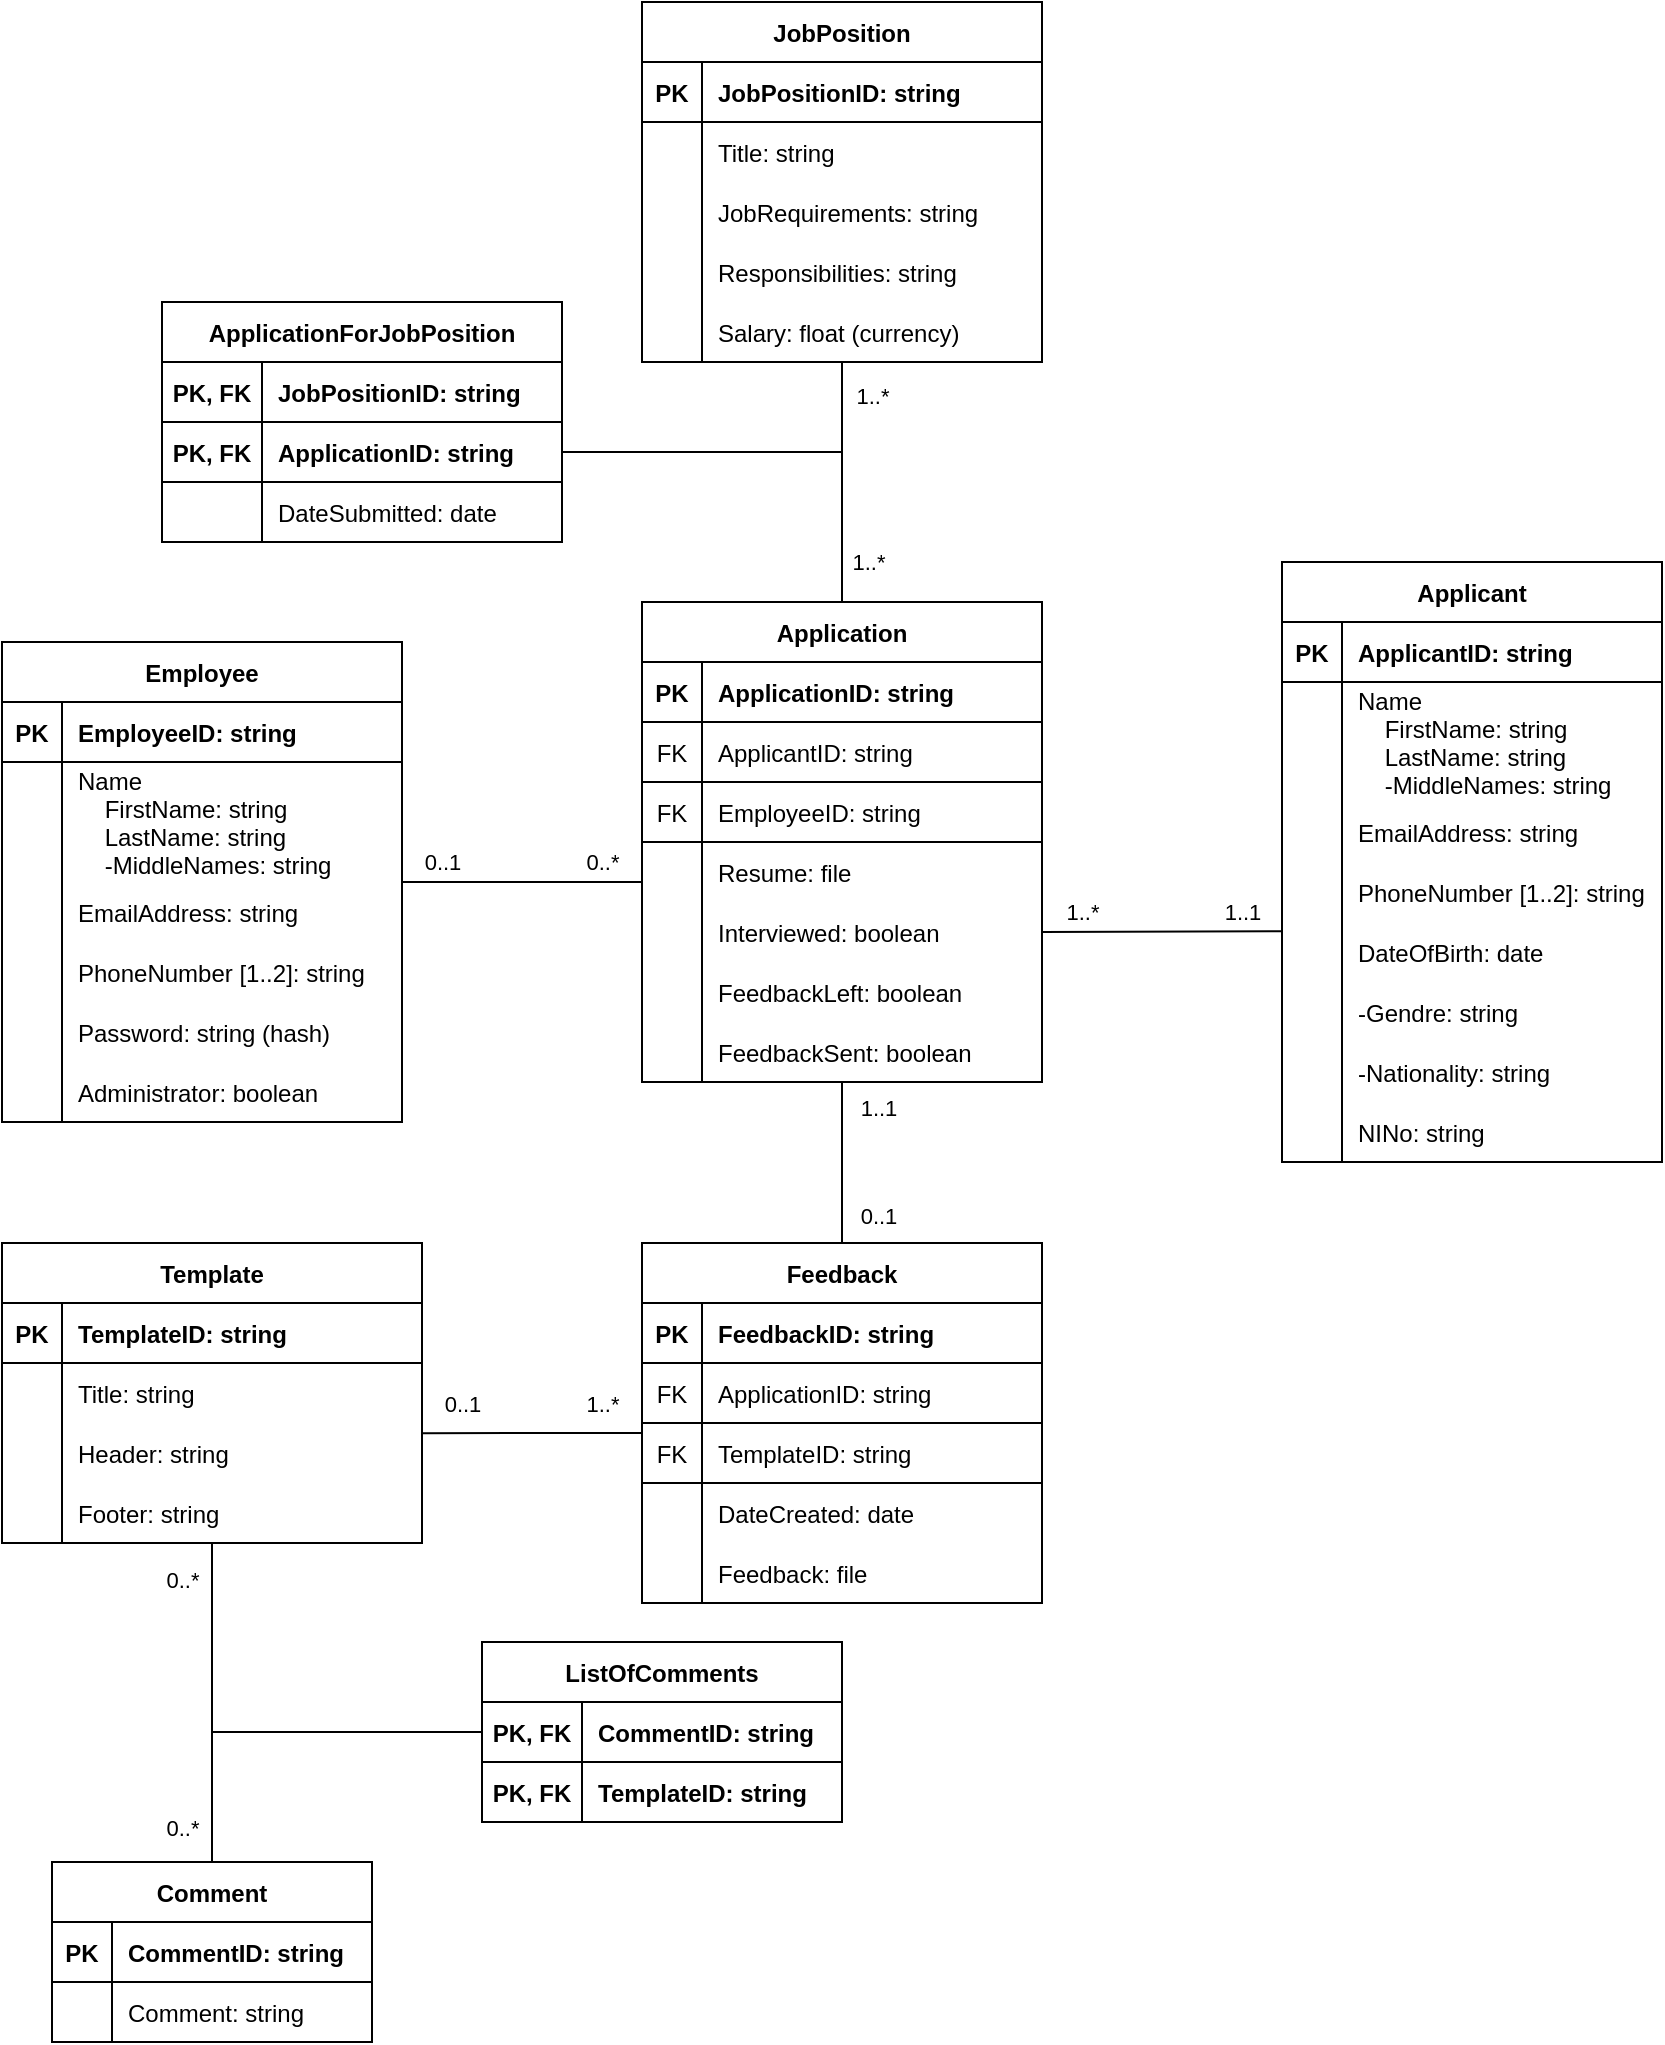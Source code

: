 <mxfile version="13.7.9" type="github">
  <diagram id="R2lEEEUBdFMjLlhIrx00" name="Page-1">
    <mxGraphModel dx="1185" dy="635" grid="1" gridSize="10" guides="1" tooltips="1" connect="1" arrows="1" fold="1" page="1" pageScale="1" pageWidth="960" pageHeight="1160" math="0" shadow="0" extFonts="Permanent Marker^https://fonts.googleapis.com/css?family=Permanent+Marker">
      <root>
        <mxCell id="0" />
        <mxCell id="1" parent="0" />
        <mxCell id="9p2l_SkOU7KyR0KljUXZ-85" style="edgeStyle=none;rounded=0;orthogonalLoop=1;jettySize=auto;html=1;exitX=0.5;exitY=0;exitDx=0;exitDy=0;endArrow=none;endFill=0;" parent="1" source="C-vyLk0tnHw3VtMMgP7b-13" target="9p2l_SkOU7KyR0KljUXZ-80" edge="1">
          <mxGeometry relative="1" as="geometry" />
        </mxCell>
        <mxCell id="9p2l_SkOU7KyR0KljUXZ-97" value="1..*" style="edgeLabel;html=1;align=center;verticalAlign=middle;resizable=0;points=[];" parent="9p2l_SkOU7KyR0KljUXZ-85" vertex="1" connectable="0">
          <mxGeometry x="0.552" y="-2" relative="1" as="geometry">
            <mxPoint x="13" y="-10.29" as="offset" />
          </mxGeometry>
        </mxCell>
        <mxCell id="9p2l_SkOU7KyR0KljUXZ-98" value="1..*" style="edgeLabel;html=1;align=center;verticalAlign=middle;resizable=0;points=[];" parent="9p2l_SkOU7KyR0KljUXZ-85" vertex="1" connectable="0">
          <mxGeometry x="-0.298" relative="1" as="geometry">
            <mxPoint x="13" y="21.43" as="offset" />
          </mxGeometry>
        </mxCell>
        <mxCell id="9p2l_SkOU7KyR0KljUXZ-58" value="" style="endArrow=none;html=1;entryX=-0.002;entryY=0.153;entryDx=0;entryDy=0;exitX=1;exitY=0.5;exitDx=0;exitDy=0;entryPerimeter=0;" parent="1" target="9p2l_SkOU7KyR0KljUXZ-45" edge="1">
          <mxGeometry width="50" height="50" relative="1" as="geometry">
            <mxPoint x="600" y="565" as="sourcePoint" />
            <mxPoint x="710" y="534.9" as="targetPoint" />
          </mxGeometry>
        </mxCell>
        <mxCell id="9p2l_SkOU7KyR0KljUXZ-59" value="1..1" style="edgeLabel;html=1;align=center;verticalAlign=middle;resizable=0;points=[];" parent="9p2l_SkOU7KyR0KljUXZ-58" vertex="1" connectable="0">
          <mxGeometry x="0.604" y="-1" relative="1" as="geometry">
            <mxPoint x="4" y="-10.93" as="offset" />
          </mxGeometry>
        </mxCell>
        <mxCell id="9p2l_SkOU7KyR0KljUXZ-60" value="1..*" style="edgeLabel;html=1;align=center;verticalAlign=middle;resizable=0;points=[];" parent="9p2l_SkOU7KyR0KljUXZ-58" vertex="1" connectable="0">
          <mxGeometry x="-0.706" y="1" relative="1" as="geometry">
            <mxPoint x="2.29" y="-8.94" as="offset" />
          </mxGeometry>
        </mxCell>
        <mxCell id="9p2l_SkOU7KyR0KljUXZ-61" value="" style="endArrow=none;html=1;entryX=0;entryY=0.667;entryDx=0;entryDy=0;entryPerimeter=0;exitX=1;exitY=0.334;exitDx=0;exitDy=0;exitPerimeter=0;" parent="1" edge="1">
          <mxGeometry width="50" height="50" relative="1" as="geometry">
            <mxPoint x="280" y="540.01" as="sourcePoint" />
            <mxPoint x="400" y="540" as="targetPoint" />
          </mxGeometry>
        </mxCell>
        <mxCell id="9p2l_SkOU7KyR0KljUXZ-62" value="0..*" style="edgeLabel;html=1;align=center;verticalAlign=middle;resizable=0;points=[];" parent="9p2l_SkOU7KyR0KljUXZ-61" vertex="1" connectable="0">
          <mxGeometry x="0.604" y="-1" relative="1" as="geometry">
            <mxPoint x="4" y="-10.93" as="offset" />
          </mxGeometry>
        </mxCell>
        <mxCell id="9p2l_SkOU7KyR0KljUXZ-63" value="0..1" style="edgeLabel;html=1;align=center;verticalAlign=middle;resizable=0;points=[];" parent="9p2l_SkOU7KyR0KljUXZ-61" vertex="1" connectable="0">
          <mxGeometry x="-0.706" y="1" relative="1" as="geometry">
            <mxPoint x="2.29" y="-8.94" as="offset" />
          </mxGeometry>
        </mxCell>
        <mxCell id="9p2l_SkOU7KyR0KljUXZ-83" style="edgeStyle=none;rounded=0;orthogonalLoop=1;jettySize=auto;html=1;exitX=0.5;exitY=0;exitDx=0;exitDy=0;entryX=0.5;entryY=1.007;entryDx=0;entryDy=0;entryPerimeter=0;endArrow=none;endFill=0;" parent="1" source="9p2l_SkOU7KyR0KljUXZ-1" target="9p2l_SkOU7KyR0KljUXZ-33" edge="1">
          <mxGeometry relative="1" as="geometry">
            <mxPoint x="499" y="680" as="targetPoint" />
          </mxGeometry>
        </mxCell>
        <mxCell id="9p2l_SkOU7KyR0KljUXZ-99" value="1..1" style="edgeLabel;html=1;align=center;verticalAlign=middle;resizable=0;points=[];" parent="9p2l_SkOU7KyR0KljUXZ-83" vertex="1" connectable="0">
          <mxGeometry x="0.78" relative="1" as="geometry">
            <mxPoint x="18" y="4.1" as="offset" />
          </mxGeometry>
        </mxCell>
        <mxCell id="9p2l_SkOU7KyR0KljUXZ-100" value="0..1" style="edgeLabel;html=1;align=center;verticalAlign=middle;resizable=0;points=[];" parent="9p2l_SkOU7KyR0KljUXZ-83" vertex="1" connectable="0">
          <mxGeometry x="-0.624" y="-2" relative="1" as="geometry">
            <mxPoint x="16" y="1.03" as="offset" />
          </mxGeometry>
        </mxCell>
        <mxCell id="9p2l_SkOU7KyR0KljUXZ-84" style="edgeStyle=none;rounded=0;orthogonalLoop=1;jettySize=auto;html=1;exitX=0;exitY=0.5;exitDx=0;exitDy=0;entryX=1;entryY=0.17;entryDx=0;entryDy=0;entryPerimeter=0;endArrow=none;endFill=0;" parent="1" target="nxRkUjADTFQk0wGFNp9a-42" edge="1">
          <mxGeometry relative="1" as="geometry">
            <mxPoint x="400" y="815.5" as="sourcePoint" />
          </mxGeometry>
        </mxCell>
        <mxCell id="9p2l_SkOU7KyR0KljUXZ-101" value="1..*" style="edgeLabel;html=1;align=center;verticalAlign=middle;resizable=0;points=[];" parent="9p2l_SkOU7KyR0KljUXZ-84" vertex="1" connectable="0">
          <mxGeometry x="-0.639" relative="1" as="geometry">
            <mxPoint y="-15.02" as="offset" />
          </mxGeometry>
        </mxCell>
        <mxCell id="9p2l_SkOU7KyR0KljUXZ-102" value="0..1" style="edgeLabel;html=1;align=center;verticalAlign=middle;resizable=0;points=[];" parent="9p2l_SkOU7KyR0KljUXZ-84" vertex="1" connectable="0">
          <mxGeometry x="0.597" y="-1" relative="1" as="geometry">
            <mxPoint x="-2" y="-14.08" as="offset" />
          </mxGeometry>
        </mxCell>
        <mxCell id="C-vyLk0tnHw3VtMMgP7b-23" value="Employee" style="shape=table;startSize=30;container=1;collapsible=1;childLayout=tableLayout;fixedRows=1;rowLines=0;fontStyle=1;align=center;resizeLast=1;" parent="1" vertex="1">
          <mxGeometry x="80" y="420" width="200" height="240" as="geometry" />
        </mxCell>
        <mxCell id="C-vyLk0tnHw3VtMMgP7b-24" value="" style="shape=partialRectangle;collapsible=0;dropTarget=0;pointerEvents=0;fillColor=none;points=[[0,0.5],[1,0.5]];portConstraint=eastwest;top=0;left=0;right=0;bottom=1;" parent="C-vyLk0tnHw3VtMMgP7b-23" vertex="1">
          <mxGeometry y="30" width="200" height="30" as="geometry" />
        </mxCell>
        <mxCell id="C-vyLk0tnHw3VtMMgP7b-25" value="PK" style="shape=partialRectangle;overflow=hidden;connectable=0;fillColor=none;top=0;left=0;bottom=0;right=0;fontStyle=1;" parent="C-vyLk0tnHw3VtMMgP7b-24" vertex="1">
          <mxGeometry width="30" height="30" as="geometry" />
        </mxCell>
        <mxCell id="C-vyLk0tnHw3VtMMgP7b-26" value="EmployeeID: string" style="shape=partialRectangle;overflow=hidden;connectable=0;fillColor=none;top=0;left=0;bottom=0;right=0;align=left;spacingLeft=6;fontStyle=1;" parent="C-vyLk0tnHw3VtMMgP7b-24" vertex="1">
          <mxGeometry x="30" width="170" height="30" as="geometry" />
        </mxCell>
        <mxCell id="C-vyLk0tnHw3VtMMgP7b-27" value="" style="shape=partialRectangle;collapsible=0;dropTarget=0;pointerEvents=0;fillColor=none;points=[[0,0.5],[1,0.5]];portConstraint=eastwest;top=0;left=0;right=0;bottom=0;" parent="C-vyLk0tnHw3VtMMgP7b-23" vertex="1">
          <mxGeometry y="60" width="200" height="60" as="geometry" />
        </mxCell>
        <mxCell id="C-vyLk0tnHw3VtMMgP7b-28" value="" style="shape=partialRectangle;overflow=hidden;connectable=0;fillColor=none;top=0;left=0;bottom=0;right=0;" parent="C-vyLk0tnHw3VtMMgP7b-27" vertex="1">
          <mxGeometry width="30" height="60" as="geometry" />
        </mxCell>
        <mxCell id="C-vyLk0tnHw3VtMMgP7b-29" value="Name&#xa;    FirstName: string&#xa;    LastName: string&#xa;    -MiddleNames: string" style="shape=partialRectangle;overflow=hidden;connectable=0;fillColor=none;top=0;left=0;bottom=0;right=0;align=left;spacingLeft=6;" parent="C-vyLk0tnHw3VtMMgP7b-27" vertex="1">
          <mxGeometry x="30" width="170" height="60" as="geometry" />
        </mxCell>
        <mxCell id="nxRkUjADTFQk0wGFNp9a-14" value="" style="shape=partialRectangle;collapsible=0;dropTarget=0;pointerEvents=0;fillColor=none;points=[[0,0.5],[1,0.5]];portConstraint=eastwest;top=0;left=0;right=0;bottom=0;" parent="C-vyLk0tnHw3VtMMgP7b-23" vertex="1">
          <mxGeometry y="120" width="200" height="30" as="geometry" />
        </mxCell>
        <mxCell id="nxRkUjADTFQk0wGFNp9a-15" value="" style="shape=partialRectangle;overflow=hidden;connectable=0;fillColor=none;top=0;left=0;bottom=0;right=0;" parent="nxRkUjADTFQk0wGFNp9a-14" vertex="1">
          <mxGeometry width="30" height="30" as="geometry" />
        </mxCell>
        <mxCell id="nxRkUjADTFQk0wGFNp9a-16" value="EmailAddress: string" style="shape=partialRectangle;overflow=hidden;connectable=0;fillColor=none;top=0;left=0;bottom=0;right=0;align=left;spacingLeft=6;" parent="nxRkUjADTFQk0wGFNp9a-14" vertex="1">
          <mxGeometry x="30" width="170" height="30" as="geometry" />
        </mxCell>
        <mxCell id="nxRkUjADTFQk0wGFNp9a-17" value="" style="shape=partialRectangle;collapsible=0;dropTarget=0;pointerEvents=0;fillColor=none;points=[[0,0.5],[1,0.5]];portConstraint=eastwest;top=0;left=0;right=0;bottom=0;" parent="C-vyLk0tnHw3VtMMgP7b-23" vertex="1">
          <mxGeometry y="150" width="200" height="30" as="geometry" />
        </mxCell>
        <mxCell id="nxRkUjADTFQk0wGFNp9a-18" value="" style="shape=partialRectangle;overflow=hidden;connectable=0;fillColor=none;top=0;left=0;bottom=0;right=0;" parent="nxRkUjADTFQk0wGFNp9a-17" vertex="1">
          <mxGeometry width="30" height="30" as="geometry" />
        </mxCell>
        <mxCell id="nxRkUjADTFQk0wGFNp9a-19" value="PhoneNumber [1..2]: string" style="shape=partialRectangle;overflow=hidden;connectable=0;fillColor=none;top=0;left=0;bottom=0;right=0;align=left;spacingLeft=6;" parent="nxRkUjADTFQk0wGFNp9a-17" vertex="1">
          <mxGeometry x="30" width="170" height="30" as="geometry" />
        </mxCell>
        <mxCell id="RQ_Bz-QQcChk1VoyOPiz-60" value="" style="shape=partialRectangle;collapsible=0;dropTarget=0;pointerEvents=0;fillColor=none;points=[[0,0.5],[1,0.5]];portConstraint=eastwest;top=0;left=0;right=0;bottom=0;" vertex="1" parent="C-vyLk0tnHw3VtMMgP7b-23">
          <mxGeometry y="180" width="200" height="30" as="geometry" />
        </mxCell>
        <mxCell id="RQ_Bz-QQcChk1VoyOPiz-61" value="" style="shape=partialRectangle;overflow=hidden;connectable=0;fillColor=none;top=0;left=0;bottom=0;right=0;" vertex="1" parent="RQ_Bz-QQcChk1VoyOPiz-60">
          <mxGeometry width="30" height="30" as="geometry" />
        </mxCell>
        <mxCell id="RQ_Bz-QQcChk1VoyOPiz-62" value="Password: string (hash)" style="shape=partialRectangle;overflow=hidden;connectable=0;fillColor=none;top=0;left=0;bottom=0;right=0;align=left;spacingLeft=6;" vertex="1" parent="RQ_Bz-QQcChk1VoyOPiz-60">
          <mxGeometry x="30" width="170" height="30" as="geometry" />
        </mxCell>
        <mxCell id="nxRkUjADTFQk0wGFNp9a-20" value="" style="shape=partialRectangle;collapsible=0;dropTarget=0;pointerEvents=0;fillColor=none;points=[[0,0.5],[1,0.5]];portConstraint=eastwest;top=0;left=0;right=0;bottom=0;" parent="C-vyLk0tnHw3VtMMgP7b-23" vertex="1">
          <mxGeometry y="210" width="200" height="30" as="geometry" />
        </mxCell>
        <mxCell id="nxRkUjADTFQk0wGFNp9a-21" value="" style="shape=partialRectangle;overflow=hidden;connectable=0;fillColor=none;top=0;left=0;bottom=0;right=0;" parent="nxRkUjADTFQk0wGFNp9a-20" vertex="1">
          <mxGeometry width="30" height="30" as="geometry" />
        </mxCell>
        <mxCell id="nxRkUjADTFQk0wGFNp9a-22" value="Administrator: boolean" style="shape=partialRectangle;overflow=hidden;connectable=0;fillColor=none;top=0;left=0;bottom=0;right=0;align=left;spacingLeft=6;" parent="nxRkUjADTFQk0wGFNp9a-20" vertex="1">
          <mxGeometry x="30" width="170" height="30" as="geometry" />
        </mxCell>
        <mxCell id="C-vyLk0tnHw3VtMMgP7b-2" value="Applicant" style="shape=table;startSize=30;container=1;collapsible=1;childLayout=tableLayout;fixedRows=1;rowLines=0;fontStyle=1;align=center;resizeLast=1;" parent="1" vertex="1">
          <mxGeometry x="720" y="380" width="190" height="300" as="geometry" />
        </mxCell>
        <mxCell id="C-vyLk0tnHw3VtMMgP7b-3" value="" style="shape=partialRectangle;collapsible=0;dropTarget=0;pointerEvents=0;fillColor=none;points=[[0,0.5],[1,0.5]];portConstraint=eastwest;top=0;left=0;right=0;bottom=1;" parent="C-vyLk0tnHw3VtMMgP7b-2" vertex="1">
          <mxGeometry y="30" width="190" height="30" as="geometry" />
        </mxCell>
        <mxCell id="C-vyLk0tnHw3VtMMgP7b-4" value="PK" style="shape=partialRectangle;overflow=hidden;connectable=0;fillColor=none;top=0;left=0;bottom=0;right=0;fontStyle=1;" parent="C-vyLk0tnHw3VtMMgP7b-3" vertex="1">
          <mxGeometry width="30" height="30" as="geometry" />
        </mxCell>
        <mxCell id="C-vyLk0tnHw3VtMMgP7b-5" value="ApplicantID: string" style="shape=partialRectangle;overflow=hidden;connectable=0;fillColor=none;top=0;left=0;bottom=0;right=0;align=left;spacingLeft=6;fontStyle=1;" parent="C-vyLk0tnHw3VtMMgP7b-3" vertex="1">
          <mxGeometry x="30" width="160" height="30" as="geometry" />
        </mxCell>
        <mxCell id="C-vyLk0tnHw3VtMMgP7b-6" value="" style="shape=partialRectangle;collapsible=0;dropTarget=0;pointerEvents=0;fillColor=none;points=[[0,0.5],[1,0.5]];portConstraint=eastwest;top=0;left=0;right=0;bottom=0;" parent="C-vyLk0tnHw3VtMMgP7b-2" vertex="1">
          <mxGeometry y="60" width="190" height="60" as="geometry" />
        </mxCell>
        <mxCell id="C-vyLk0tnHw3VtMMgP7b-7" value="" style="shape=partialRectangle;overflow=hidden;connectable=0;fillColor=none;top=0;left=0;bottom=0;right=0;" parent="C-vyLk0tnHw3VtMMgP7b-6" vertex="1">
          <mxGeometry width="30" height="60" as="geometry" />
        </mxCell>
        <mxCell id="C-vyLk0tnHw3VtMMgP7b-8" value="Name&#xa;    FirstName: string&#xa;    LastName: string&#xa;    -MiddleNames: string" style="shape=partialRectangle;overflow=hidden;connectable=0;fillColor=none;top=0;left=0;bottom=0;right=0;align=left;spacingLeft=6;" parent="C-vyLk0tnHw3VtMMgP7b-6" vertex="1">
          <mxGeometry x="30" width="160" height="60" as="geometry" />
        </mxCell>
        <mxCell id="9p2l_SkOU7KyR0KljUXZ-39" value="" style="shape=partialRectangle;collapsible=0;dropTarget=0;pointerEvents=0;fillColor=none;points=[[0,0.5],[1,0.5]];portConstraint=eastwest;top=0;left=0;right=0;bottom=0;" parent="C-vyLk0tnHw3VtMMgP7b-2" vertex="1">
          <mxGeometry y="120" width="190" height="30" as="geometry" />
        </mxCell>
        <mxCell id="9p2l_SkOU7KyR0KljUXZ-40" value="" style="shape=partialRectangle;overflow=hidden;connectable=0;fillColor=none;top=0;left=0;bottom=0;right=0;" parent="9p2l_SkOU7KyR0KljUXZ-39" vertex="1">
          <mxGeometry width="30" height="30" as="geometry" />
        </mxCell>
        <mxCell id="9p2l_SkOU7KyR0KljUXZ-41" value="EmailAddress: string" style="shape=partialRectangle;overflow=hidden;connectable=0;fillColor=none;top=0;left=0;bottom=0;right=0;align=left;spacingLeft=6;" parent="9p2l_SkOU7KyR0KljUXZ-39" vertex="1">
          <mxGeometry x="30" width="160" height="30" as="geometry" />
        </mxCell>
        <mxCell id="9p2l_SkOU7KyR0KljUXZ-42" value="" style="shape=partialRectangle;collapsible=0;dropTarget=0;pointerEvents=0;fillColor=none;points=[[0,0.5],[1,0.5]];portConstraint=eastwest;top=0;left=0;right=0;bottom=0;" parent="C-vyLk0tnHw3VtMMgP7b-2" vertex="1">
          <mxGeometry y="150" width="190" height="30" as="geometry" />
        </mxCell>
        <mxCell id="9p2l_SkOU7KyR0KljUXZ-43" value="" style="shape=partialRectangle;overflow=hidden;connectable=0;fillColor=none;top=0;left=0;bottom=0;right=0;" parent="9p2l_SkOU7KyR0KljUXZ-42" vertex="1">
          <mxGeometry width="30" height="30" as="geometry" />
        </mxCell>
        <mxCell id="9p2l_SkOU7KyR0KljUXZ-44" value="PhoneNumber [1..2]: string" style="shape=partialRectangle;overflow=hidden;connectable=0;fillColor=none;top=0;left=0;bottom=0;right=0;align=left;spacingLeft=6;" parent="9p2l_SkOU7KyR0KljUXZ-42" vertex="1">
          <mxGeometry x="30" width="160" height="30" as="geometry" />
        </mxCell>
        <mxCell id="9p2l_SkOU7KyR0KljUXZ-45" value="" style="shape=partialRectangle;collapsible=0;dropTarget=0;pointerEvents=0;fillColor=none;points=[[0,0.5],[1,0.5]];portConstraint=eastwest;top=0;left=0;right=0;bottom=0;" parent="C-vyLk0tnHw3VtMMgP7b-2" vertex="1">
          <mxGeometry y="180" width="190" height="30" as="geometry" />
        </mxCell>
        <mxCell id="9p2l_SkOU7KyR0KljUXZ-46" value="" style="shape=partialRectangle;overflow=hidden;connectable=0;fillColor=none;top=0;left=0;bottom=0;right=0;" parent="9p2l_SkOU7KyR0KljUXZ-45" vertex="1">
          <mxGeometry width="30" height="30" as="geometry" />
        </mxCell>
        <mxCell id="9p2l_SkOU7KyR0KljUXZ-47" value="DateOfBirth: date" style="shape=partialRectangle;overflow=hidden;connectable=0;fillColor=none;top=0;left=0;bottom=0;right=0;align=left;spacingLeft=6;" parent="9p2l_SkOU7KyR0KljUXZ-45" vertex="1">
          <mxGeometry x="30" width="160" height="30" as="geometry" />
        </mxCell>
        <mxCell id="9p2l_SkOU7KyR0KljUXZ-48" value="" style="shape=partialRectangle;collapsible=0;dropTarget=0;pointerEvents=0;fillColor=none;points=[[0,0.5],[1,0.5]];portConstraint=eastwest;top=0;left=0;right=0;bottom=0;" parent="C-vyLk0tnHw3VtMMgP7b-2" vertex="1">
          <mxGeometry y="210" width="190" height="30" as="geometry" />
        </mxCell>
        <mxCell id="9p2l_SkOU7KyR0KljUXZ-49" value="" style="shape=partialRectangle;overflow=hidden;connectable=0;fillColor=none;top=0;left=0;bottom=0;right=0;" parent="9p2l_SkOU7KyR0KljUXZ-48" vertex="1">
          <mxGeometry width="30" height="30" as="geometry" />
        </mxCell>
        <mxCell id="9p2l_SkOU7KyR0KljUXZ-50" value="-Gendre: string" style="shape=partialRectangle;overflow=hidden;connectable=0;fillColor=none;top=0;left=0;bottom=0;right=0;align=left;spacingLeft=6;" parent="9p2l_SkOU7KyR0KljUXZ-48" vertex="1">
          <mxGeometry x="30" width="160" height="30" as="geometry" />
        </mxCell>
        <mxCell id="RQ_Bz-QQcChk1VoyOPiz-57" value="" style="shape=partialRectangle;collapsible=0;dropTarget=0;pointerEvents=0;fillColor=none;points=[[0,0.5],[1,0.5]];portConstraint=eastwest;top=0;left=0;right=0;bottom=0;" vertex="1" parent="C-vyLk0tnHw3VtMMgP7b-2">
          <mxGeometry y="240" width="190" height="30" as="geometry" />
        </mxCell>
        <mxCell id="RQ_Bz-QQcChk1VoyOPiz-58" value="" style="shape=partialRectangle;overflow=hidden;connectable=0;fillColor=none;top=0;left=0;bottom=0;right=0;" vertex="1" parent="RQ_Bz-QQcChk1VoyOPiz-57">
          <mxGeometry width="30" height="30" as="geometry" />
        </mxCell>
        <mxCell id="RQ_Bz-QQcChk1VoyOPiz-59" value="-Nationality: string" style="shape=partialRectangle;overflow=hidden;connectable=0;fillColor=none;top=0;left=0;bottom=0;right=0;align=left;spacingLeft=6;" vertex="1" parent="RQ_Bz-QQcChk1VoyOPiz-57">
          <mxGeometry x="30" width="160" height="30" as="geometry" />
        </mxCell>
        <mxCell id="RQ_Bz-QQcChk1VoyOPiz-45" value="" style="shape=partialRectangle;collapsible=0;dropTarget=0;pointerEvents=0;fillColor=none;points=[[0,0.5],[1,0.5]];portConstraint=eastwest;top=0;left=0;right=0;bottom=0;" vertex="1" parent="C-vyLk0tnHw3VtMMgP7b-2">
          <mxGeometry y="270" width="190" height="30" as="geometry" />
        </mxCell>
        <mxCell id="RQ_Bz-QQcChk1VoyOPiz-46" value="" style="shape=partialRectangle;overflow=hidden;connectable=0;fillColor=none;top=0;left=0;bottom=0;right=0;" vertex="1" parent="RQ_Bz-QQcChk1VoyOPiz-45">
          <mxGeometry width="30" height="30" as="geometry" />
        </mxCell>
        <mxCell id="RQ_Bz-QQcChk1VoyOPiz-47" value="NINo: string" style="shape=partialRectangle;overflow=hidden;connectable=0;fillColor=none;top=0;left=0;bottom=0;right=0;align=left;spacingLeft=6;" vertex="1" parent="RQ_Bz-QQcChk1VoyOPiz-45">
          <mxGeometry x="30" width="160" height="30" as="geometry" />
        </mxCell>
        <mxCell id="RQ_Bz-QQcChk1VoyOPiz-63" value="ApplicationForJobPosition" style="shape=table;startSize=30;container=1;collapsible=1;childLayout=tableLayout;fixedRows=1;rowLines=0;fontStyle=1;align=center;resizeLast=1;" vertex="1" parent="1">
          <mxGeometry x="160" y="250" width="200" height="120" as="geometry" />
        </mxCell>
        <mxCell id="RQ_Bz-QQcChk1VoyOPiz-64" value="" style="shape=partialRectangle;collapsible=0;dropTarget=0;pointerEvents=0;fillColor=none;points=[[0,0.5],[1,0.5]];portConstraint=eastwest;top=0;left=0;right=0;bottom=1;" vertex="1" parent="RQ_Bz-QQcChk1VoyOPiz-63">
          <mxGeometry y="30" width="200" height="30" as="geometry" />
        </mxCell>
        <mxCell id="RQ_Bz-QQcChk1VoyOPiz-65" value="PK, FK" style="shape=partialRectangle;overflow=hidden;connectable=0;fillColor=none;top=0;left=0;bottom=0;right=0;fontStyle=1;" vertex="1" parent="RQ_Bz-QQcChk1VoyOPiz-64">
          <mxGeometry width="50" height="30" as="geometry" />
        </mxCell>
        <mxCell id="RQ_Bz-QQcChk1VoyOPiz-66" value="JobPositionID: string" style="shape=partialRectangle;overflow=hidden;connectable=0;fillColor=none;top=0;left=0;bottom=0;right=0;align=left;spacingLeft=6;fontStyle=1;" vertex="1" parent="RQ_Bz-QQcChk1VoyOPiz-64">
          <mxGeometry x="50" width="150" height="30" as="geometry" />
        </mxCell>
        <mxCell id="RQ_Bz-QQcChk1VoyOPiz-67" value="" style="shape=partialRectangle;collapsible=0;dropTarget=0;pointerEvents=0;fillColor=none;points=[[0,0.5],[1,0.5]];portConstraint=eastwest;top=0;left=0;right=0;bottom=1;" vertex="1" parent="RQ_Bz-QQcChk1VoyOPiz-63">
          <mxGeometry y="60" width="200" height="30" as="geometry" />
        </mxCell>
        <mxCell id="RQ_Bz-QQcChk1VoyOPiz-68" value="PK, FK" style="shape=partialRectangle;overflow=hidden;connectable=0;fillColor=none;top=0;left=0;bottom=0;right=0;fontStyle=1;" vertex="1" parent="RQ_Bz-QQcChk1VoyOPiz-67">
          <mxGeometry width="50" height="30" as="geometry" />
        </mxCell>
        <mxCell id="RQ_Bz-QQcChk1VoyOPiz-69" value="ApplicationID: string" style="shape=partialRectangle;overflow=hidden;connectable=0;fillColor=none;top=0;left=0;bottom=0;right=0;align=left;spacingLeft=6;fontStyle=1;" vertex="1" parent="RQ_Bz-QQcChk1VoyOPiz-67">
          <mxGeometry x="50" width="150" height="30" as="geometry" />
        </mxCell>
        <mxCell id="RQ_Bz-QQcChk1VoyOPiz-79" value="" style="shape=partialRectangle;collapsible=0;dropTarget=0;pointerEvents=0;fillColor=none;points=[[0,0.5],[1,0.5]];portConstraint=eastwest;top=0;left=0;right=0;bottom=0;" vertex="1" parent="RQ_Bz-QQcChk1VoyOPiz-63">
          <mxGeometry y="90" width="200" height="30" as="geometry" />
        </mxCell>
        <mxCell id="RQ_Bz-QQcChk1VoyOPiz-80" value="" style="shape=partialRectangle;overflow=hidden;connectable=0;fillColor=none;top=0;left=0;bottom=0;right=0;" vertex="1" parent="RQ_Bz-QQcChk1VoyOPiz-79">
          <mxGeometry width="50" height="30" as="geometry" />
        </mxCell>
        <mxCell id="RQ_Bz-QQcChk1VoyOPiz-81" value="DateSubmitted: date" style="shape=partialRectangle;overflow=hidden;connectable=0;fillColor=none;top=0;left=0;bottom=0;right=0;align=left;spacingLeft=6;" vertex="1" parent="RQ_Bz-QQcChk1VoyOPiz-79">
          <mxGeometry x="50" width="150" height="30" as="geometry" />
        </mxCell>
        <mxCell id="9p2l_SkOU7KyR0KljUXZ-64" value="JobPosition" style="shape=table;startSize=30;container=1;collapsible=1;childLayout=tableLayout;fixedRows=1;rowLines=0;fontStyle=1;align=center;resizeLast=1;" parent="1" vertex="1">
          <mxGeometry x="400" y="100" width="200" height="180" as="geometry" />
        </mxCell>
        <mxCell id="9p2l_SkOU7KyR0KljUXZ-65" value="" style="shape=partialRectangle;collapsible=0;dropTarget=0;pointerEvents=0;fillColor=none;points=[[0,0.5],[1,0.5]];portConstraint=eastwest;top=0;left=0;right=0;bottom=1;" parent="9p2l_SkOU7KyR0KljUXZ-64" vertex="1">
          <mxGeometry y="30" width="200" height="30" as="geometry" />
        </mxCell>
        <mxCell id="9p2l_SkOU7KyR0KljUXZ-66" value="PK" style="shape=partialRectangle;overflow=hidden;connectable=0;fillColor=none;top=0;left=0;bottom=0;right=0;fontStyle=1;" parent="9p2l_SkOU7KyR0KljUXZ-65" vertex="1">
          <mxGeometry width="30" height="30" as="geometry" />
        </mxCell>
        <mxCell id="9p2l_SkOU7KyR0KljUXZ-67" value="JobPositionID: string" style="shape=partialRectangle;overflow=hidden;connectable=0;fillColor=none;top=0;left=0;bottom=0;right=0;align=left;spacingLeft=6;fontStyle=1;" parent="9p2l_SkOU7KyR0KljUXZ-65" vertex="1">
          <mxGeometry x="30" width="170" height="30" as="geometry" />
        </mxCell>
        <mxCell id="9p2l_SkOU7KyR0KljUXZ-71" value="" style="shape=partialRectangle;collapsible=0;dropTarget=0;pointerEvents=0;fillColor=none;points=[[0,0.5],[1,0.5]];portConstraint=eastwest;top=0;left=0;right=0;bottom=0;" parent="9p2l_SkOU7KyR0KljUXZ-64" vertex="1">
          <mxGeometry y="60" width="200" height="30" as="geometry" />
        </mxCell>
        <mxCell id="9p2l_SkOU7KyR0KljUXZ-72" value="" style="shape=partialRectangle;overflow=hidden;connectable=0;fillColor=none;top=0;left=0;bottom=0;right=0;" parent="9p2l_SkOU7KyR0KljUXZ-71" vertex="1">
          <mxGeometry width="30" height="30" as="geometry" />
        </mxCell>
        <mxCell id="9p2l_SkOU7KyR0KljUXZ-73" value="Title: string" style="shape=partialRectangle;overflow=hidden;connectable=0;fillColor=none;top=0;left=0;bottom=0;right=0;align=left;spacingLeft=6;" parent="9p2l_SkOU7KyR0KljUXZ-71" vertex="1">
          <mxGeometry x="30" width="170" height="30" as="geometry" />
        </mxCell>
        <mxCell id="9p2l_SkOU7KyR0KljUXZ-74" value="" style="shape=partialRectangle;collapsible=0;dropTarget=0;pointerEvents=0;fillColor=none;points=[[0,0.5],[1,0.5]];portConstraint=eastwest;top=0;left=0;right=0;bottom=0;" parent="9p2l_SkOU7KyR0KljUXZ-64" vertex="1">
          <mxGeometry y="90" width="200" height="30" as="geometry" />
        </mxCell>
        <mxCell id="9p2l_SkOU7KyR0KljUXZ-75" value="" style="shape=partialRectangle;overflow=hidden;connectable=0;fillColor=none;top=0;left=0;bottom=0;right=0;" parent="9p2l_SkOU7KyR0KljUXZ-74" vertex="1">
          <mxGeometry width="30" height="30" as="geometry" />
        </mxCell>
        <mxCell id="9p2l_SkOU7KyR0KljUXZ-76" value="JobRequirements: string" style="shape=partialRectangle;overflow=hidden;connectable=0;fillColor=none;top=0;left=0;bottom=0;right=0;align=left;spacingLeft=6;" parent="9p2l_SkOU7KyR0KljUXZ-74" vertex="1">
          <mxGeometry x="30" width="170" height="30" as="geometry" />
        </mxCell>
        <mxCell id="9p2l_SkOU7KyR0KljUXZ-77" value="" style="shape=partialRectangle;collapsible=0;dropTarget=0;pointerEvents=0;fillColor=none;points=[[0,0.5],[1,0.5]];portConstraint=eastwest;top=0;left=0;right=0;bottom=0;" parent="9p2l_SkOU7KyR0KljUXZ-64" vertex="1">
          <mxGeometry y="120" width="200" height="30" as="geometry" />
        </mxCell>
        <mxCell id="9p2l_SkOU7KyR0KljUXZ-78" value="" style="shape=partialRectangle;overflow=hidden;connectable=0;fillColor=none;top=0;left=0;bottom=0;right=0;" parent="9p2l_SkOU7KyR0KljUXZ-77" vertex="1">
          <mxGeometry width="30" height="30" as="geometry" />
        </mxCell>
        <mxCell id="9p2l_SkOU7KyR0KljUXZ-79" value="Responsibilities: string" style="shape=partialRectangle;overflow=hidden;connectable=0;fillColor=none;top=0;left=0;bottom=0;right=0;align=left;spacingLeft=6;" parent="9p2l_SkOU7KyR0KljUXZ-77" vertex="1">
          <mxGeometry x="30" width="170" height="30" as="geometry" />
        </mxCell>
        <mxCell id="9p2l_SkOU7KyR0KljUXZ-80" value="" style="shape=partialRectangle;collapsible=0;dropTarget=0;pointerEvents=0;fillColor=none;points=[[0,0.5],[1,0.5]];portConstraint=eastwest;top=0;left=0;right=0;bottom=0;" parent="9p2l_SkOU7KyR0KljUXZ-64" vertex="1">
          <mxGeometry y="150" width="200" height="30" as="geometry" />
        </mxCell>
        <mxCell id="9p2l_SkOU7KyR0KljUXZ-81" value="" style="shape=partialRectangle;overflow=hidden;connectable=0;fillColor=none;top=0;left=0;bottom=0;right=0;" parent="9p2l_SkOU7KyR0KljUXZ-80" vertex="1">
          <mxGeometry width="30" height="30" as="geometry" />
        </mxCell>
        <mxCell id="9p2l_SkOU7KyR0KljUXZ-82" value="Salary: float (currency)" style="shape=partialRectangle;overflow=hidden;connectable=0;fillColor=none;top=0;left=0;bottom=0;right=0;align=left;spacingLeft=6;" parent="9p2l_SkOU7KyR0KljUXZ-80" vertex="1">
          <mxGeometry x="30" width="170" height="30" as="geometry" />
        </mxCell>
        <mxCell id="9p2l_SkOU7KyR0KljUXZ-96" style="edgeStyle=none;rounded=0;orthogonalLoop=1;jettySize=auto;html=1;exitX=0.5;exitY=0;exitDx=0;exitDy=0;endArrow=none;endFill=0;" parent="1" source="9p2l_SkOU7KyR0KljUXZ-86" target="nxRkUjADTFQk0wGFNp9a-45" edge="1">
          <mxGeometry relative="1" as="geometry" />
        </mxCell>
        <mxCell id="9p2l_SkOU7KyR0KljUXZ-103" value="0..*" style="edgeLabel;html=1;align=center;verticalAlign=middle;resizable=0;points=[];" parent="9p2l_SkOU7KyR0KljUXZ-96" vertex="1" connectable="0">
          <mxGeometry x="0.429" y="3" relative="1" as="geometry">
            <mxPoint x="-12" y="-27.43" as="offset" />
          </mxGeometry>
        </mxCell>
        <mxCell id="9p2l_SkOU7KyR0KljUXZ-104" value="0..*" style="edgeLabel;html=1;align=center;verticalAlign=middle;resizable=0;points=[];" parent="9p2l_SkOU7KyR0KljUXZ-96" vertex="1" connectable="0">
          <mxGeometry x="-0.5" y="-1" relative="1" as="geometry">
            <mxPoint x="-16" y="22.57" as="offset" />
          </mxGeometry>
        </mxCell>
        <mxCell id="RQ_Bz-QQcChk1VoyOPiz-91" style="edgeStyle=orthogonalEdgeStyle;rounded=0;orthogonalLoop=1;jettySize=auto;html=1;exitX=1;exitY=0.5;exitDx=0;exitDy=0;endArrow=none;endFill=0;" edge="1" parent="1" source="RQ_Bz-QQcChk1VoyOPiz-67">
          <mxGeometry relative="1" as="geometry">
            <mxPoint x="500" y="325" as="targetPoint" />
            <Array as="points">
              <mxPoint x="500" y="325" />
            </Array>
          </mxGeometry>
        </mxCell>
        <mxCell id="C-vyLk0tnHw3VtMMgP7b-13" value="Application" style="shape=table;startSize=30;container=1;collapsible=1;childLayout=tableLayout;fixedRows=1;rowLines=0;fontStyle=1;align=center;resizeLast=1;" parent="1" vertex="1">
          <mxGeometry x="400" y="400" width="200" height="240" as="geometry" />
        </mxCell>
        <mxCell id="C-vyLk0tnHw3VtMMgP7b-14" value="" style="shape=partialRectangle;collapsible=0;dropTarget=0;pointerEvents=0;fillColor=none;points=[[0,0.5],[1,0.5]];portConstraint=eastwest;top=0;left=0;right=0;bottom=1;" parent="C-vyLk0tnHw3VtMMgP7b-13" vertex="1">
          <mxGeometry y="30" width="200" height="30" as="geometry" />
        </mxCell>
        <mxCell id="C-vyLk0tnHw3VtMMgP7b-15" value="PK" style="shape=partialRectangle;overflow=hidden;connectable=0;fillColor=none;top=0;left=0;bottom=0;right=0;fontStyle=1;" parent="C-vyLk0tnHw3VtMMgP7b-14" vertex="1">
          <mxGeometry width="30" height="30" as="geometry" />
        </mxCell>
        <mxCell id="C-vyLk0tnHw3VtMMgP7b-16" value="ApplicationID: string" style="shape=partialRectangle;overflow=hidden;connectable=0;fillColor=none;top=0;left=0;bottom=0;right=0;align=left;spacingLeft=6;fontStyle=1;" parent="C-vyLk0tnHw3VtMMgP7b-14" vertex="1">
          <mxGeometry x="30" width="170" height="30" as="geometry" />
        </mxCell>
        <mxCell id="RQ_Bz-QQcChk1VoyOPiz-51" value="" style="shape=partialRectangle;collapsible=0;dropTarget=0;pointerEvents=0;fillColor=none;points=[[0,0.5],[1,0.5]];portConstraint=eastwest;top=0;left=0;right=0;bottom=1;" vertex="1" parent="C-vyLk0tnHw3VtMMgP7b-13">
          <mxGeometry y="60" width="200" height="30" as="geometry" />
        </mxCell>
        <mxCell id="RQ_Bz-QQcChk1VoyOPiz-52" value="FK" style="shape=partialRectangle;overflow=hidden;connectable=0;fillColor=none;top=0;left=0;bottom=0;right=0;fontStyle=0;" vertex="1" parent="RQ_Bz-QQcChk1VoyOPiz-51">
          <mxGeometry width="30" height="30" as="geometry" />
        </mxCell>
        <mxCell id="RQ_Bz-QQcChk1VoyOPiz-53" value="ApplicantID: string" style="shape=partialRectangle;overflow=hidden;connectable=0;fillColor=none;top=0;left=0;bottom=0;right=0;align=left;spacingLeft=6;fontStyle=0;" vertex="1" parent="RQ_Bz-QQcChk1VoyOPiz-51">
          <mxGeometry x="30" width="170" height="30" as="geometry" />
        </mxCell>
        <mxCell id="RQ_Bz-QQcChk1VoyOPiz-54" value="" style="shape=partialRectangle;collapsible=0;dropTarget=0;pointerEvents=0;fillColor=none;points=[[0,0.5],[1,0.5]];portConstraint=eastwest;top=0;left=0;right=0;bottom=1;" vertex="1" parent="C-vyLk0tnHw3VtMMgP7b-13">
          <mxGeometry y="90" width="200" height="30" as="geometry" />
        </mxCell>
        <mxCell id="RQ_Bz-QQcChk1VoyOPiz-55" value="FK" style="shape=partialRectangle;overflow=hidden;connectable=0;fillColor=none;top=0;left=0;bottom=0;right=0;fontStyle=0;" vertex="1" parent="RQ_Bz-QQcChk1VoyOPiz-54">
          <mxGeometry width="30" height="30" as="geometry" />
        </mxCell>
        <mxCell id="RQ_Bz-QQcChk1VoyOPiz-56" value="EmployeeID: string" style="shape=partialRectangle;overflow=hidden;connectable=0;fillColor=none;top=0;left=0;bottom=0;right=0;align=left;spacingLeft=6;fontStyle=0;" vertex="1" parent="RQ_Bz-QQcChk1VoyOPiz-54">
          <mxGeometry x="30" width="170" height="30" as="geometry" />
        </mxCell>
        <mxCell id="9p2l_SkOU7KyR0KljUXZ-36" value="" style="shape=partialRectangle;collapsible=0;dropTarget=0;pointerEvents=0;fillColor=none;points=[[0,0.5],[1,0.5]];portConstraint=eastwest;top=0;left=0;right=0;bottom=0;" parent="C-vyLk0tnHw3VtMMgP7b-13" vertex="1">
          <mxGeometry y="120" width="200" height="30" as="geometry" />
        </mxCell>
        <mxCell id="9p2l_SkOU7KyR0KljUXZ-37" value="" style="shape=partialRectangle;overflow=hidden;connectable=0;fillColor=none;top=0;left=0;bottom=0;right=0;" parent="9p2l_SkOU7KyR0KljUXZ-36" vertex="1">
          <mxGeometry width="30" height="30" as="geometry" />
        </mxCell>
        <mxCell id="9p2l_SkOU7KyR0KljUXZ-38" value="Resume: file" style="shape=partialRectangle;overflow=hidden;connectable=0;fillColor=none;top=0;left=0;bottom=0;right=0;align=left;spacingLeft=6;" parent="9p2l_SkOU7KyR0KljUXZ-36" vertex="1">
          <mxGeometry x="30" width="170" height="30" as="geometry" />
        </mxCell>
        <mxCell id="nxRkUjADTFQk0wGFNp9a-32" value="" style="shape=partialRectangle;collapsible=0;dropTarget=0;pointerEvents=0;fillColor=none;points=[[0,0.5],[1,0.5]];portConstraint=eastwest;top=0;left=0;right=0;bottom=0;" parent="C-vyLk0tnHw3VtMMgP7b-13" vertex="1">
          <mxGeometry y="150" width="200" height="30" as="geometry" />
        </mxCell>
        <mxCell id="nxRkUjADTFQk0wGFNp9a-33" value="" style="shape=partialRectangle;overflow=hidden;connectable=0;fillColor=none;top=0;left=0;bottom=0;right=0;" parent="nxRkUjADTFQk0wGFNp9a-32" vertex="1">
          <mxGeometry width="30" height="30" as="geometry" />
        </mxCell>
        <mxCell id="nxRkUjADTFQk0wGFNp9a-34" value="Interviewed: boolean" style="shape=partialRectangle;overflow=hidden;connectable=0;fillColor=none;top=0;left=0;bottom=0;right=0;align=left;spacingLeft=6;" parent="nxRkUjADTFQk0wGFNp9a-32" vertex="1">
          <mxGeometry x="30" width="170" height="30" as="geometry" />
        </mxCell>
        <mxCell id="9p2l_SkOU7KyR0KljUXZ-30" value="" style="shape=partialRectangle;collapsible=0;dropTarget=0;pointerEvents=0;fillColor=none;points=[[0,0.5],[1,0.5]];portConstraint=eastwest;top=0;left=0;right=0;bottom=0;" parent="C-vyLk0tnHw3VtMMgP7b-13" vertex="1">
          <mxGeometry y="180" width="200" height="30" as="geometry" />
        </mxCell>
        <mxCell id="9p2l_SkOU7KyR0KljUXZ-31" value="" style="shape=partialRectangle;overflow=hidden;connectable=0;fillColor=none;top=0;left=0;bottom=0;right=0;" parent="9p2l_SkOU7KyR0KljUXZ-30" vertex="1">
          <mxGeometry width="30" height="30" as="geometry" />
        </mxCell>
        <mxCell id="9p2l_SkOU7KyR0KljUXZ-32" value="FeedbackLeft: boolean" style="shape=partialRectangle;overflow=hidden;connectable=0;fillColor=none;top=0;left=0;bottom=0;right=0;align=left;spacingLeft=6;" parent="9p2l_SkOU7KyR0KljUXZ-30" vertex="1">
          <mxGeometry x="30" width="170" height="30" as="geometry" />
        </mxCell>
        <mxCell id="9p2l_SkOU7KyR0KljUXZ-33" value="" style="shape=partialRectangle;collapsible=0;dropTarget=0;pointerEvents=0;fillColor=none;points=[[0,0.5],[1,0.5]];portConstraint=eastwest;top=0;left=0;right=0;bottom=0;" parent="C-vyLk0tnHw3VtMMgP7b-13" vertex="1">
          <mxGeometry y="210" width="200" height="30" as="geometry" />
        </mxCell>
        <mxCell id="9p2l_SkOU7KyR0KljUXZ-34" value="" style="shape=partialRectangle;overflow=hidden;connectable=0;fillColor=none;top=0;left=0;bottom=0;right=0;" parent="9p2l_SkOU7KyR0KljUXZ-33" vertex="1">
          <mxGeometry width="30" height="30" as="geometry" />
        </mxCell>
        <mxCell id="9p2l_SkOU7KyR0KljUXZ-35" value="FeedbackSent: boolean" style="shape=partialRectangle;overflow=hidden;connectable=0;fillColor=none;top=0;left=0;bottom=0;right=0;align=left;spacingLeft=6;" parent="9p2l_SkOU7KyR0KljUXZ-33" vertex="1">
          <mxGeometry x="30" width="170" height="30" as="geometry" />
        </mxCell>
        <mxCell id="nxRkUjADTFQk0wGFNp9a-35" value="Template" style="shape=table;startSize=30;container=1;collapsible=1;childLayout=tableLayout;fixedRows=1;rowLines=0;fontStyle=1;align=center;resizeLast=1;" parent="1" vertex="1">
          <mxGeometry x="80" y="720.5" width="210" height="150" as="geometry" />
        </mxCell>
        <mxCell id="nxRkUjADTFQk0wGFNp9a-36" value="" style="shape=partialRectangle;collapsible=0;dropTarget=0;pointerEvents=0;fillColor=none;points=[[0,0.5],[1,0.5]];portConstraint=eastwest;top=0;left=0;right=0;bottom=1;" parent="nxRkUjADTFQk0wGFNp9a-35" vertex="1">
          <mxGeometry y="30" width="210" height="30" as="geometry" />
        </mxCell>
        <mxCell id="nxRkUjADTFQk0wGFNp9a-37" value="PK" style="shape=partialRectangle;overflow=hidden;connectable=0;fillColor=none;top=0;left=0;bottom=0;right=0;fontStyle=1;" parent="nxRkUjADTFQk0wGFNp9a-36" vertex="1">
          <mxGeometry width="30" height="30" as="geometry" />
        </mxCell>
        <mxCell id="nxRkUjADTFQk0wGFNp9a-38" value="TemplateID: string" style="shape=partialRectangle;overflow=hidden;connectable=0;fillColor=none;top=0;left=0;bottom=0;right=0;align=left;spacingLeft=6;fontStyle=1;" parent="nxRkUjADTFQk0wGFNp9a-36" vertex="1">
          <mxGeometry x="30" width="180" height="30" as="geometry" />
        </mxCell>
        <mxCell id="nxRkUjADTFQk0wGFNp9a-39" value="" style="shape=partialRectangle;collapsible=0;dropTarget=0;pointerEvents=0;fillColor=none;points=[[0,0.5],[1,0.5]];portConstraint=eastwest;top=0;left=0;right=0;bottom=0;" parent="nxRkUjADTFQk0wGFNp9a-35" vertex="1">
          <mxGeometry y="60" width="210" height="30" as="geometry" />
        </mxCell>
        <mxCell id="nxRkUjADTFQk0wGFNp9a-40" value="" style="shape=partialRectangle;overflow=hidden;connectable=0;fillColor=none;top=0;left=0;bottom=0;right=0;" parent="nxRkUjADTFQk0wGFNp9a-39" vertex="1">
          <mxGeometry width="30" height="30" as="geometry" />
        </mxCell>
        <mxCell id="nxRkUjADTFQk0wGFNp9a-41" value="Title: string" style="shape=partialRectangle;overflow=hidden;connectable=0;fillColor=none;top=0;left=0;bottom=0;right=0;align=left;spacingLeft=6;" parent="nxRkUjADTFQk0wGFNp9a-39" vertex="1">
          <mxGeometry x="30" width="180" height="30" as="geometry" />
        </mxCell>
        <mxCell id="nxRkUjADTFQk0wGFNp9a-42" value="" style="shape=partialRectangle;collapsible=0;dropTarget=0;pointerEvents=0;fillColor=none;points=[[0,0.5],[1,0.5]];portConstraint=eastwest;top=0;left=0;right=0;bottom=0;" parent="nxRkUjADTFQk0wGFNp9a-35" vertex="1">
          <mxGeometry y="90" width="210" height="30" as="geometry" />
        </mxCell>
        <mxCell id="nxRkUjADTFQk0wGFNp9a-43" value="" style="shape=partialRectangle;overflow=hidden;connectable=0;fillColor=none;top=0;left=0;bottom=0;right=0;" parent="nxRkUjADTFQk0wGFNp9a-42" vertex="1">
          <mxGeometry width="30" height="30" as="geometry" />
        </mxCell>
        <mxCell id="nxRkUjADTFQk0wGFNp9a-44" value="Header: string" style="shape=partialRectangle;overflow=hidden;connectable=0;fillColor=none;top=0;left=0;bottom=0;right=0;align=left;spacingLeft=6;" parent="nxRkUjADTFQk0wGFNp9a-42" vertex="1">
          <mxGeometry x="30" width="180" height="30" as="geometry" />
        </mxCell>
        <mxCell id="nxRkUjADTFQk0wGFNp9a-45" value="" style="shape=partialRectangle;collapsible=0;dropTarget=0;pointerEvents=0;fillColor=none;points=[[0,0.5],[1,0.5]];portConstraint=eastwest;top=0;left=0;right=0;bottom=0;" parent="nxRkUjADTFQk0wGFNp9a-35" vertex="1">
          <mxGeometry y="120" width="210" height="30" as="geometry" />
        </mxCell>
        <mxCell id="nxRkUjADTFQk0wGFNp9a-46" value="" style="shape=partialRectangle;overflow=hidden;connectable=0;fillColor=none;top=0;left=0;bottom=0;right=0;" parent="nxRkUjADTFQk0wGFNp9a-45" vertex="1">
          <mxGeometry width="30" height="30" as="geometry" />
        </mxCell>
        <mxCell id="nxRkUjADTFQk0wGFNp9a-47" value="Footer: string" style="shape=partialRectangle;overflow=hidden;connectable=0;fillColor=none;top=0;left=0;bottom=0;right=0;align=left;spacingLeft=6;" parent="nxRkUjADTFQk0wGFNp9a-45" vertex="1">
          <mxGeometry x="30" width="180" height="30" as="geometry" />
        </mxCell>
        <mxCell id="9p2l_SkOU7KyR0KljUXZ-1" value="Feedback" style="shape=table;startSize=30;container=1;collapsible=1;childLayout=tableLayout;fixedRows=1;rowLines=0;fontStyle=1;align=center;resizeLast=1;" parent="1" vertex="1">
          <mxGeometry x="400" y="720.5" width="200" height="180" as="geometry" />
        </mxCell>
        <mxCell id="9p2l_SkOU7KyR0KljUXZ-2" value="" style="shape=partialRectangle;collapsible=0;dropTarget=0;pointerEvents=0;fillColor=none;points=[[0,0.5],[1,0.5]];portConstraint=eastwest;top=0;left=0;right=0;bottom=1;" parent="9p2l_SkOU7KyR0KljUXZ-1" vertex="1">
          <mxGeometry y="30" width="200" height="30" as="geometry" />
        </mxCell>
        <mxCell id="9p2l_SkOU7KyR0KljUXZ-3" value="PK" style="shape=partialRectangle;overflow=hidden;connectable=0;fillColor=none;top=0;left=0;bottom=0;right=0;fontStyle=1;" parent="9p2l_SkOU7KyR0KljUXZ-2" vertex="1">
          <mxGeometry width="30" height="30" as="geometry" />
        </mxCell>
        <mxCell id="9p2l_SkOU7KyR0KljUXZ-4" value="FeedbackID: string" style="shape=partialRectangle;overflow=hidden;connectable=0;fillColor=none;top=0;left=0;bottom=0;right=0;align=left;spacingLeft=6;fontStyle=1;" parent="9p2l_SkOU7KyR0KljUXZ-2" vertex="1">
          <mxGeometry x="30" width="170" height="30" as="geometry" />
        </mxCell>
        <mxCell id="RQ_Bz-QQcChk1VoyOPiz-82" value="" style="shape=partialRectangle;collapsible=0;dropTarget=0;pointerEvents=0;fillColor=none;points=[[0,0.5],[1,0.5]];portConstraint=eastwest;top=0;left=0;right=0;bottom=1;fontStyle=0" vertex="1" parent="9p2l_SkOU7KyR0KljUXZ-1">
          <mxGeometry y="60" width="200" height="30" as="geometry" />
        </mxCell>
        <mxCell id="RQ_Bz-QQcChk1VoyOPiz-83" value="FK" style="shape=partialRectangle;overflow=hidden;connectable=0;fillColor=none;top=0;left=0;bottom=0;right=0;fontStyle=0;" vertex="1" parent="RQ_Bz-QQcChk1VoyOPiz-82">
          <mxGeometry width="30" height="30" as="geometry" />
        </mxCell>
        <mxCell id="RQ_Bz-QQcChk1VoyOPiz-84" value="ApplicationID: string" style="shape=partialRectangle;overflow=hidden;connectable=0;fillColor=none;top=0;left=0;bottom=0;right=0;align=left;spacingLeft=6;fontStyle=0;" vertex="1" parent="RQ_Bz-QQcChk1VoyOPiz-82">
          <mxGeometry x="30" width="170" height="30" as="geometry" />
        </mxCell>
        <mxCell id="RQ_Bz-QQcChk1VoyOPiz-85" value="" style="shape=partialRectangle;collapsible=0;dropTarget=0;pointerEvents=0;fillColor=none;points=[[0,0.5],[1,0.5]];portConstraint=eastwest;top=0;left=0;right=0;bottom=1;fontStyle=0" vertex="1" parent="9p2l_SkOU7KyR0KljUXZ-1">
          <mxGeometry y="90" width="200" height="30" as="geometry" />
        </mxCell>
        <mxCell id="RQ_Bz-QQcChk1VoyOPiz-86" value="FK" style="shape=partialRectangle;overflow=hidden;connectable=0;fillColor=none;top=0;left=0;bottom=0;right=0;fontStyle=0;" vertex="1" parent="RQ_Bz-QQcChk1VoyOPiz-85">
          <mxGeometry width="30" height="30" as="geometry" />
        </mxCell>
        <mxCell id="RQ_Bz-QQcChk1VoyOPiz-87" value="TemplateID: string" style="shape=partialRectangle;overflow=hidden;connectable=0;fillColor=none;top=0;left=0;bottom=0;right=0;align=left;spacingLeft=6;fontStyle=0;" vertex="1" parent="RQ_Bz-QQcChk1VoyOPiz-85">
          <mxGeometry x="30" width="170" height="30" as="geometry" />
        </mxCell>
        <mxCell id="RQ_Bz-QQcChk1VoyOPiz-88" value="" style="shape=partialRectangle;collapsible=0;dropTarget=0;pointerEvents=0;fillColor=none;points=[[0,0.5],[1,0.5]];portConstraint=eastwest;top=0;left=0;right=0;bottom=0;" vertex="1" parent="9p2l_SkOU7KyR0KljUXZ-1">
          <mxGeometry y="120" width="200" height="30" as="geometry" />
        </mxCell>
        <mxCell id="RQ_Bz-QQcChk1VoyOPiz-89" value="" style="shape=partialRectangle;overflow=hidden;connectable=0;fillColor=none;top=0;left=0;bottom=0;right=0;" vertex="1" parent="RQ_Bz-QQcChk1VoyOPiz-88">
          <mxGeometry width="30" height="30" as="geometry" />
        </mxCell>
        <mxCell id="RQ_Bz-QQcChk1VoyOPiz-90" value="DateCreated: date" style="shape=partialRectangle;overflow=hidden;connectable=0;fillColor=none;top=0;left=0;bottom=0;right=0;align=left;spacingLeft=6;" vertex="1" parent="RQ_Bz-QQcChk1VoyOPiz-88">
          <mxGeometry x="30" width="170" height="30" as="geometry" />
        </mxCell>
        <mxCell id="9p2l_SkOU7KyR0KljUXZ-8" value="" style="shape=partialRectangle;collapsible=0;dropTarget=0;pointerEvents=0;fillColor=none;points=[[0,0.5],[1,0.5]];portConstraint=eastwest;top=0;left=0;right=0;bottom=0;" parent="9p2l_SkOU7KyR0KljUXZ-1" vertex="1">
          <mxGeometry y="150" width="200" height="30" as="geometry" />
        </mxCell>
        <mxCell id="9p2l_SkOU7KyR0KljUXZ-9" value="" style="shape=partialRectangle;overflow=hidden;connectable=0;fillColor=none;top=0;left=0;bottom=0;right=0;" parent="9p2l_SkOU7KyR0KljUXZ-8" vertex="1">
          <mxGeometry width="30" height="30" as="geometry" />
        </mxCell>
        <mxCell id="9p2l_SkOU7KyR0KljUXZ-10" value="Feedback: file" style="shape=partialRectangle;overflow=hidden;connectable=0;fillColor=none;top=0;left=0;bottom=0;right=0;align=left;spacingLeft=6;" parent="9p2l_SkOU7KyR0KljUXZ-8" vertex="1">
          <mxGeometry x="30" width="170" height="30" as="geometry" />
        </mxCell>
        <mxCell id="RQ_Bz-QQcChk1VoyOPiz-105" value="ListOfComments" style="shape=table;startSize=30;container=1;collapsible=1;childLayout=tableLayout;fixedRows=1;rowLines=0;fontStyle=1;align=center;resizeLast=1;" vertex="1" parent="1">
          <mxGeometry x="320" y="920" width="180" height="90" as="geometry" />
        </mxCell>
        <mxCell id="RQ_Bz-QQcChk1VoyOPiz-106" value="" style="shape=partialRectangle;collapsible=0;dropTarget=0;pointerEvents=0;fillColor=none;points=[[0,0.5],[1,0.5]];portConstraint=eastwest;top=0;left=0;right=0;bottom=1;" vertex="1" parent="RQ_Bz-QQcChk1VoyOPiz-105">
          <mxGeometry y="30" width="180" height="30" as="geometry" />
        </mxCell>
        <mxCell id="RQ_Bz-QQcChk1VoyOPiz-107" value="PK, FK" style="shape=partialRectangle;overflow=hidden;connectable=0;fillColor=none;top=0;left=0;bottom=0;right=0;fontStyle=1;" vertex="1" parent="RQ_Bz-QQcChk1VoyOPiz-106">
          <mxGeometry width="50" height="30" as="geometry" />
        </mxCell>
        <mxCell id="RQ_Bz-QQcChk1VoyOPiz-108" value="CommentID: string" style="shape=partialRectangle;overflow=hidden;connectable=0;fillColor=none;top=0;left=0;bottom=0;right=0;align=left;spacingLeft=6;fontStyle=1;" vertex="1" parent="RQ_Bz-QQcChk1VoyOPiz-106">
          <mxGeometry x="50" width="130" height="30" as="geometry" />
        </mxCell>
        <mxCell id="RQ_Bz-QQcChk1VoyOPiz-109" value="" style="shape=partialRectangle;collapsible=0;dropTarget=0;pointerEvents=0;fillColor=none;points=[[0,0.5],[1,0.5]];portConstraint=eastwest;top=0;left=0;right=0;bottom=1;" vertex="1" parent="RQ_Bz-QQcChk1VoyOPiz-105">
          <mxGeometry y="60" width="180" height="30" as="geometry" />
        </mxCell>
        <mxCell id="RQ_Bz-QQcChk1VoyOPiz-110" value="PK, FK" style="shape=partialRectangle;overflow=hidden;connectable=0;fillColor=none;top=0;left=0;bottom=0;right=0;fontStyle=1;" vertex="1" parent="RQ_Bz-QQcChk1VoyOPiz-109">
          <mxGeometry width="50" height="30" as="geometry" />
        </mxCell>
        <mxCell id="RQ_Bz-QQcChk1VoyOPiz-111" value="TemplateID: string" style="shape=partialRectangle;overflow=hidden;connectable=0;fillColor=none;top=0;left=0;bottom=0;right=0;align=left;spacingLeft=6;fontStyle=1;" vertex="1" parent="RQ_Bz-QQcChk1VoyOPiz-109">
          <mxGeometry x="50" width="130" height="30" as="geometry" />
        </mxCell>
        <mxCell id="RQ_Bz-QQcChk1VoyOPiz-117" value="" style="endArrow=none;html=1;" edge="1" parent="1" target="RQ_Bz-QQcChk1VoyOPiz-106">
          <mxGeometry width="50" height="50" relative="1" as="geometry">
            <mxPoint x="185" y="965" as="sourcePoint" />
            <mxPoint x="275" y="960" as="targetPoint" />
          </mxGeometry>
        </mxCell>
        <mxCell id="9p2l_SkOU7KyR0KljUXZ-86" value="Comment" style="shape=table;startSize=30;container=1;collapsible=1;childLayout=tableLayout;fixedRows=1;rowLines=0;fontStyle=1;align=center;resizeLast=1;" parent="1" vertex="1">
          <mxGeometry x="105" y="1030" width="160" height="90" as="geometry" />
        </mxCell>
        <mxCell id="9p2l_SkOU7KyR0KljUXZ-87" value="" style="shape=partialRectangle;collapsible=0;dropTarget=0;pointerEvents=0;fillColor=none;points=[[0,0.5],[1,0.5]];portConstraint=eastwest;top=0;left=0;right=0;bottom=1;" parent="9p2l_SkOU7KyR0KljUXZ-86" vertex="1">
          <mxGeometry y="30" width="160" height="30" as="geometry" />
        </mxCell>
        <mxCell id="9p2l_SkOU7KyR0KljUXZ-88" value="PK" style="shape=partialRectangle;overflow=hidden;connectable=0;fillColor=none;top=0;left=0;bottom=0;right=0;fontStyle=1;" parent="9p2l_SkOU7KyR0KljUXZ-87" vertex="1">
          <mxGeometry width="30" height="30" as="geometry" />
        </mxCell>
        <mxCell id="9p2l_SkOU7KyR0KljUXZ-89" value="CommentID: string" style="shape=partialRectangle;overflow=hidden;connectable=0;fillColor=none;top=0;left=0;bottom=0;right=0;align=left;spacingLeft=6;fontStyle=1;" parent="9p2l_SkOU7KyR0KljUXZ-87" vertex="1">
          <mxGeometry x="30" width="130" height="30" as="geometry" />
        </mxCell>
        <mxCell id="9p2l_SkOU7KyR0KljUXZ-93" value="" style="shape=partialRectangle;collapsible=0;dropTarget=0;pointerEvents=0;fillColor=none;points=[[0,0.5],[1,0.5]];portConstraint=eastwest;top=0;left=0;right=0;bottom=0;" parent="9p2l_SkOU7KyR0KljUXZ-86" vertex="1">
          <mxGeometry y="60" width="160" height="30" as="geometry" />
        </mxCell>
        <mxCell id="9p2l_SkOU7KyR0KljUXZ-94" value="" style="shape=partialRectangle;overflow=hidden;connectable=0;fillColor=none;top=0;left=0;bottom=0;right=0;" parent="9p2l_SkOU7KyR0KljUXZ-93" vertex="1">
          <mxGeometry width="30" height="30" as="geometry" />
        </mxCell>
        <mxCell id="9p2l_SkOU7KyR0KljUXZ-95" value="Comment: string" style="shape=partialRectangle;overflow=hidden;connectable=0;fillColor=none;top=0;left=0;bottom=0;right=0;align=left;spacingLeft=6;" parent="9p2l_SkOU7KyR0KljUXZ-93" vertex="1">
          <mxGeometry x="30" width="130" height="30" as="geometry" />
        </mxCell>
      </root>
    </mxGraphModel>
  </diagram>
</mxfile>
